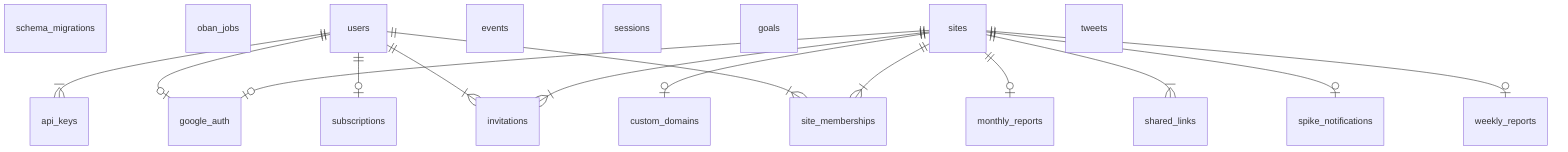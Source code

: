 erDiagram
  schema_migrations
  oban_jobs
  api_keys
  invitations
  users
  subscriptions
  events
  sessions
  goals
  sites
  custom_domains
  google_auth
  site_memberships
  monthly_reports
  shared_links
  spike_notifications
  weekly_reports
  tweets
  sites ||--o| custom_domains : ""
  sites ||--o| google_auth : ""
  sites ||--|{ invitations : ""
  sites ||--o| monthly_reports : ""
  sites ||--|{ shared_links : ""
  sites ||--|{ site_memberships : ""
  sites ||--o| spike_notifications : ""
  sites ||--o| weekly_reports : ""
  users ||--|{ api_keys : ""
  users ||--o| google_auth : ""
  users ||--|{ invitations : ""
  users ||--|{ site_memberships : ""
  users ||--o| subscriptions : ""